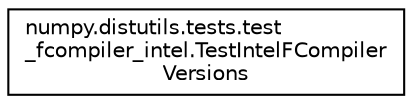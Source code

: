 digraph "Graphical Class Hierarchy"
{
 // LATEX_PDF_SIZE
  edge [fontname="Helvetica",fontsize="10",labelfontname="Helvetica",labelfontsize="10"];
  node [fontname="Helvetica",fontsize="10",shape=record];
  rankdir="LR";
  Node0 [label="numpy.distutils.tests.test\l_fcompiler_intel.TestIntelFCompiler\lVersions",height=0.2,width=0.4,color="black", fillcolor="white", style="filled",URL="$classnumpy_1_1distutils_1_1tests_1_1test__fcompiler__intel_1_1TestIntelFCompilerVersions.html",tooltip=" "];
}
